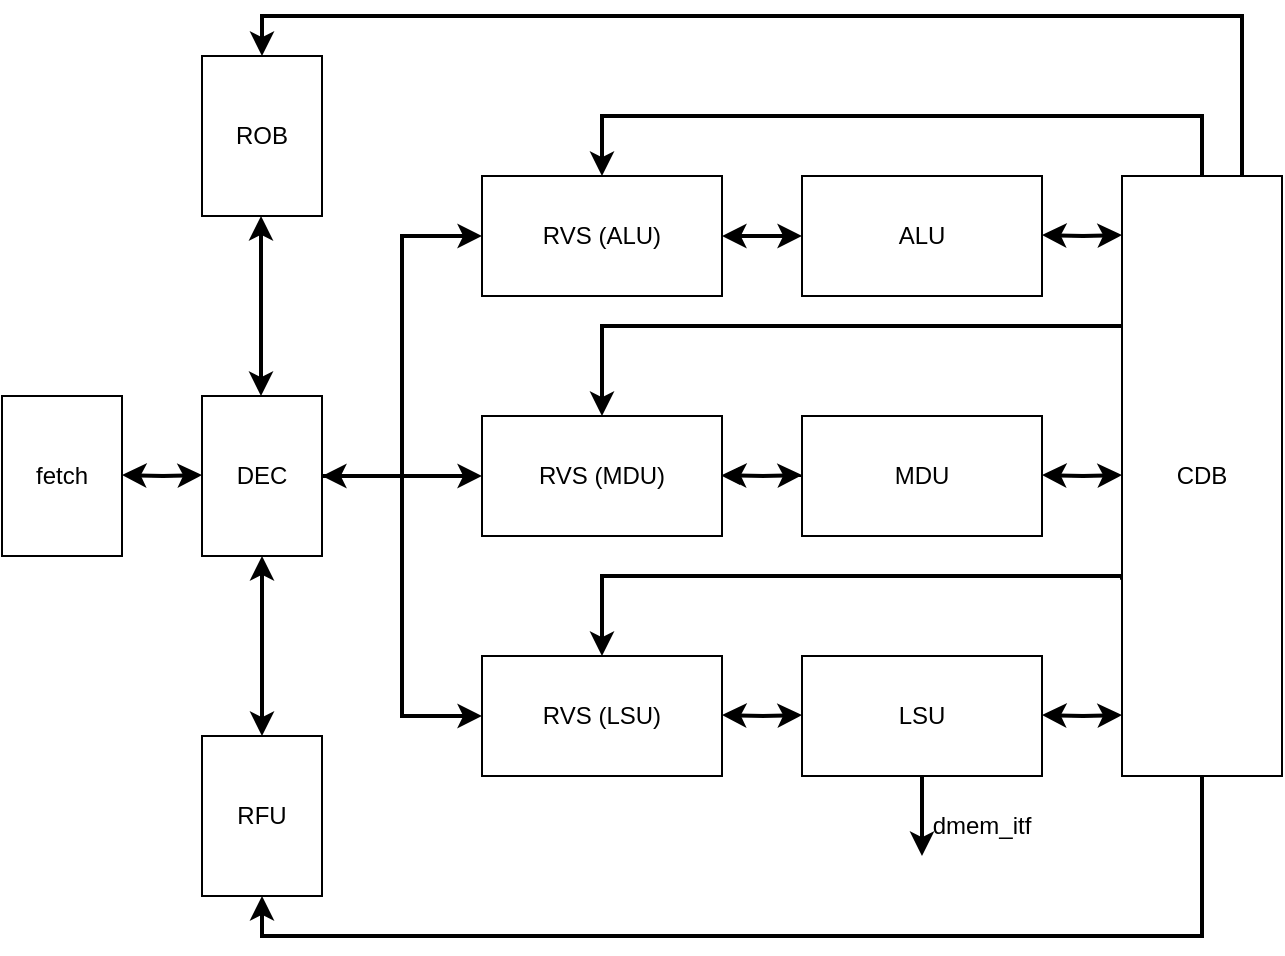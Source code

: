 <mxfile version="24.8.3">
  <diagram name="第 1 页" id="cf4lv0DjqcVaf9eOS_rm">
    <mxGraphModel dx="954" dy="618" grid="1" gridSize="10" guides="1" tooltips="1" connect="1" arrows="1" fold="1" page="1" pageScale="1" pageWidth="827" pageHeight="1169" math="0" shadow="0">
      <root>
        <mxCell id="0" />
        <mxCell id="1" parent="0" />
        <mxCell id="c09uwDpbPsvHTx2rozF1-1" value="fetch" style="whiteSpace=wrap;html=1;" parent="1" vertex="1">
          <mxGeometry x="40" y="230" width="60" height="80" as="geometry" />
        </mxCell>
        <mxCell id="c09uwDpbPsvHTx2rozF1-25" style="edgeStyle=orthogonalEdgeStyle;rounded=0;orthogonalLoop=1;jettySize=auto;html=1;exitX=1;exitY=0.5;exitDx=0;exitDy=0;entryX=0;entryY=0.5;entryDx=0;entryDy=0;startArrow=classic;startFill=1;strokeWidth=2;" parent="1" source="c09uwDpbPsvHTx2rozF1-2" target="c09uwDpbPsvHTx2rozF1-5" edge="1">
          <mxGeometry relative="1" as="geometry" />
        </mxCell>
        <mxCell id="c09uwDpbPsvHTx2rozF1-28" style="edgeStyle=orthogonalEdgeStyle;rounded=0;orthogonalLoop=1;jettySize=auto;html=1;entryX=0;entryY=0.5;entryDx=0;entryDy=0;strokeWidth=2;" parent="1" source="c09uwDpbPsvHTx2rozF1-2" target="c09uwDpbPsvHTx2rozF1-4" edge="1">
          <mxGeometry relative="1" as="geometry" />
        </mxCell>
        <mxCell id="c09uwDpbPsvHTx2rozF1-32" style="edgeStyle=orthogonalEdgeStyle;rounded=0;orthogonalLoop=1;jettySize=auto;html=1;exitX=1;exitY=0.5;exitDx=0;exitDy=0;entryX=0;entryY=0.5;entryDx=0;entryDy=0;strokeWidth=2;" parent="1" source="c09uwDpbPsvHTx2rozF1-2" target="c09uwDpbPsvHTx2rozF1-6" edge="1">
          <mxGeometry relative="1" as="geometry" />
        </mxCell>
        <mxCell id="c09uwDpbPsvHTx2rozF1-40" style="edgeStyle=orthogonalEdgeStyle;rounded=0;orthogonalLoop=1;jettySize=auto;html=1;exitX=0.5;exitY=1;exitDx=0;exitDy=0;startArrow=classic;startFill=1;strokeWidth=2;" parent="1" source="c09uwDpbPsvHTx2rozF1-2" target="c09uwDpbPsvHTx2rozF1-38" edge="1">
          <mxGeometry relative="1" as="geometry" />
        </mxCell>
        <mxCell id="c09uwDpbPsvHTx2rozF1-2" value="DEC" style="whiteSpace=wrap;html=1;" parent="1" vertex="1">
          <mxGeometry x="140" y="230" width="60" height="80" as="geometry" />
        </mxCell>
        <mxCell id="c09uwDpbPsvHTx2rozF1-11" style="edgeStyle=orthogonalEdgeStyle;rounded=0;orthogonalLoop=1;jettySize=auto;html=1;exitX=1;exitY=0.5;exitDx=0;exitDy=0;entryX=0;entryY=0.5;entryDx=0;entryDy=0;startArrow=classic;startFill=1;strokeWidth=2;" parent="1" source="c09uwDpbPsvHTx2rozF1-4" target="c09uwDpbPsvHTx2rozF1-7" edge="1">
          <mxGeometry relative="1" as="geometry" />
        </mxCell>
        <mxCell id="c09uwDpbPsvHTx2rozF1-4" value="RVS (ALU)" style="rounded=0;whiteSpace=wrap;html=1;" parent="1" vertex="1">
          <mxGeometry x="280" y="120" width="120" height="60" as="geometry" />
        </mxCell>
        <mxCell id="c09uwDpbPsvHTx2rozF1-5" value="RVS (MDU)" style="rounded=0;whiteSpace=wrap;html=1;" parent="1" vertex="1">
          <mxGeometry x="280" y="240" width="120" height="60" as="geometry" />
        </mxCell>
        <mxCell id="c09uwDpbPsvHTx2rozF1-6" value="RVS (LSU)" style="rounded=0;whiteSpace=wrap;html=1;" parent="1" vertex="1">
          <mxGeometry x="280" y="360" width="120" height="60" as="geometry" />
        </mxCell>
        <mxCell id="c09uwDpbPsvHTx2rozF1-7" value="ALU" style="rounded=0;whiteSpace=wrap;html=1;" parent="1" vertex="1">
          <mxGeometry x="440" y="120" width="120" height="60" as="geometry" />
        </mxCell>
        <mxCell id="c09uwDpbPsvHTx2rozF1-33" value="" style="edgeStyle=orthogonalEdgeStyle;rounded=0;orthogonalLoop=1;jettySize=auto;html=1;" parent="1" source="c09uwDpbPsvHTx2rozF1-8" target="c09uwDpbPsvHTx2rozF1-5" edge="1">
          <mxGeometry relative="1" as="geometry" />
        </mxCell>
        <mxCell id="c09uwDpbPsvHTx2rozF1-8" value="MDU" style="rounded=0;whiteSpace=wrap;html=1;" parent="1" vertex="1">
          <mxGeometry x="440" y="240" width="120" height="60" as="geometry" />
        </mxCell>
        <mxCell id="c09uwDpbPsvHTx2rozF1-42" style="edgeStyle=orthogonalEdgeStyle;rounded=0;orthogonalLoop=1;jettySize=auto;html=1;exitX=0.5;exitY=1;exitDx=0;exitDy=0;strokeWidth=2;" parent="1" source="c09uwDpbPsvHTx2rozF1-9" edge="1">
          <mxGeometry relative="1" as="geometry">
            <mxPoint x="500" y="460" as="targetPoint" />
          </mxGeometry>
        </mxCell>
        <mxCell id="c09uwDpbPsvHTx2rozF1-9" value="LSU" style="rounded=0;whiteSpace=wrap;html=1;" parent="1" vertex="1">
          <mxGeometry x="440" y="360" width="120" height="60" as="geometry" />
        </mxCell>
        <mxCell id="c09uwDpbPsvHTx2rozF1-35" style="edgeStyle=orthogonalEdgeStyle;rounded=0;orthogonalLoop=1;jettySize=auto;html=1;exitX=0.5;exitY=0;exitDx=0;exitDy=0;entryX=0.5;entryY=0;entryDx=0;entryDy=0;strokeWidth=2;" parent="1" source="c09uwDpbPsvHTx2rozF1-10" target="c09uwDpbPsvHTx2rozF1-4" edge="1">
          <mxGeometry relative="1" as="geometry">
            <Array as="points">
              <mxPoint x="640" y="90" />
              <mxPoint x="340" y="90" />
            </Array>
          </mxGeometry>
        </mxCell>
        <mxCell id="c09uwDpbPsvHTx2rozF1-36" style="edgeStyle=orthogonalEdgeStyle;rounded=0;orthogonalLoop=1;jettySize=auto;html=1;exitX=0;exitY=0.25;exitDx=0;exitDy=0;entryX=0.5;entryY=0;entryDx=0;entryDy=0;strokeWidth=2;" parent="1" source="c09uwDpbPsvHTx2rozF1-10" target="c09uwDpbPsvHTx2rozF1-5" edge="1">
          <mxGeometry relative="1" as="geometry" />
        </mxCell>
        <mxCell id="c09uwDpbPsvHTx2rozF1-39" style="edgeStyle=orthogonalEdgeStyle;rounded=0;orthogonalLoop=1;jettySize=auto;html=1;exitX=0.5;exitY=1;exitDx=0;exitDy=0;entryX=0.5;entryY=1;entryDx=0;entryDy=0;strokeWidth=2;" parent="1" source="c09uwDpbPsvHTx2rozF1-10" target="c09uwDpbPsvHTx2rozF1-38" edge="1">
          <mxGeometry relative="1" as="geometry" />
        </mxCell>
        <mxCell id="c09uwDpbPsvHTx2rozF1-41" style="edgeStyle=orthogonalEdgeStyle;rounded=0;orthogonalLoop=1;jettySize=auto;html=1;exitX=0;exitY=0.673;exitDx=0;exitDy=0;entryX=0.5;entryY=0;entryDx=0;entryDy=0;strokeWidth=2;exitPerimeter=0;" parent="1" source="c09uwDpbPsvHTx2rozF1-10" target="c09uwDpbPsvHTx2rozF1-6" edge="1">
          <mxGeometry relative="1" as="geometry">
            <Array as="points">
              <mxPoint x="600" y="320" />
              <mxPoint x="340" y="320" />
            </Array>
          </mxGeometry>
        </mxCell>
        <mxCell id="9HGeAheCgVv3gzPpIbUz-4" style="edgeStyle=orthogonalEdgeStyle;rounded=0;orthogonalLoop=1;jettySize=auto;html=1;exitX=0.75;exitY=0;exitDx=0;exitDy=0;entryX=0.5;entryY=0;entryDx=0;entryDy=0;strokeWidth=2;" edge="1" parent="1" source="c09uwDpbPsvHTx2rozF1-10" target="9HGeAheCgVv3gzPpIbUz-1">
          <mxGeometry relative="1" as="geometry" />
        </mxCell>
        <mxCell id="c09uwDpbPsvHTx2rozF1-10" value="CDB" style="rounded=0;whiteSpace=wrap;html=1;" parent="1" vertex="1">
          <mxGeometry x="600" y="120" width="80" height="300" as="geometry" />
        </mxCell>
        <mxCell id="c09uwDpbPsvHTx2rozF1-13" style="edgeStyle=orthogonalEdgeStyle;rounded=0;orthogonalLoop=1;jettySize=auto;html=1;exitX=1;exitY=0.5;exitDx=0;exitDy=0;entryX=0;entryY=0.5;entryDx=0;entryDy=0;startArrow=classic;startFill=1;strokeWidth=2;" parent="1" edge="1">
          <mxGeometry relative="1" as="geometry">
            <mxPoint x="400" y="269.5" as="sourcePoint" />
            <mxPoint x="440" y="269.5" as="targetPoint" />
          </mxGeometry>
        </mxCell>
        <mxCell id="c09uwDpbPsvHTx2rozF1-14" style="edgeStyle=orthogonalEdgeStyle;rounded=0;orthogonalLoop=1;jettySize=auto;html=1;exitX=1;exitY=0.5;exitDx=0;exitDy=0;entryX=0;entryY=0.5;entryDx=0;entryDy=0;startArrow=classic;startFill=1;strokeWidth=2;" parent="1" edge="1">
          <mxGeometry relative="1" as="geometry">
            <mxPoint x="400" y="389.5" as="sourcePoint" />
            <mxPoint x="440" y="389.5" as="targetPoint" />
          </mxGeometry>
        </mxCell>
        <mxCell id="c09uwDpbPsvHTx2rozF1-22" style="edgeStyle=orthogonalEdgeStyle;rounded=0;orthogonalLoop=1;jettySize=auto;html=1;exitX=1;exitY=0.5;exitDx=0;exitDy=0;entryX=0;entryY=0.5;entryDx=0;entryDy=0;startArrow=classic;startFill=1;strokeWidth=2;" parent="1" edge="1">
          <mxGeometry relative="1" as="geometry">
            <mxPoint x="560" y="149.5" as="sourcePoint" />
            <mxPoint x="600" y="149.5" as="targetPoint" />
          </mxGeometry>
        </mxCell>
        <mxCell id="c09uwDpbPsvHTx2rozF1-23" style="edgeStyle=orthogonalEdgeStyle;rounded=0;orthogonalLoop=1;jettySize=auto;html=1;exitX=1;exitY=0.5;exitDx=0;exitDy=0;entryX=0;entryY=0.5;entryDx=0;entryDy=0;startArrow=classic;startFill=1;strokeWidth=2;" parent="1" edge="1">
          <mxGeometry relative="1" as="geometry">
            <mxPoint x="560" y="269.5" as="sourcePoint" />
            <mxPoint x="600" y="269.5" as="targetPoint" />
          </mxGeometry>
        </mxCell>
        <mxCell id="c09uwDpbPsvHTx2rozF1-24" style="edgeStyle=orthogonalEdgeStyle;rounded=0;orthogonalLoop=1;jettySize=auto;html=1;exitX=1;exitY=0.5;exitDx=0;exitDy=0;entryX=0;entryY=0.5;entryDx=0;entryDy=0;startArrow=classic;startFill=1;strokeWidth=2;" parent="1" edge="1">
          <mxGeometry relative="1" as="geometry">
            <mxPoint x="560" y="389.5" as="sourcePoint" />
            <mxPoint x="600" y="389.5" as="targetPoint" />
          </mxGeometry>
        </mxCell>
        <mxCell id="c09uwDpbPsvHTx2rozF1-34" style="edgeStyle=orthogonalEdgeStyle;rounded=0;orthogonalLoop=1;jettySize=auto;html=1;exitX=1;exitY=0.5;exitDx=0;exitDy=0;entryX=0;entryY=0.5;entryDx=0;entryDy=0;startArrow=classic;startFill=1;strokeWidth=2;" parent="1" edge="1">
          <mxGeometry relative="1" as="geometry">
            <mxPoint x="100" y="269.5" as="sourcePoint" />
            <mxPoint x="140" y="269.5" as="targetPoint" />
          </mxGeometry>
        </mxCell>
        <mxCell id="c09uwDpbPsvHTx2rozF1-38" value="RFU" style="whiteSpace=wrap;html=1;" parent="1" vertex="1">
          <mxGeometry x="140" y="400" width="60" height="80" as="geometry" />
        </mxCell>
        <mxCell id="c09uwDpbPsvHTx2rozF1-45" value="dmem_itf" style="text;html=1;align=center;verticalAlign=middle;whiteSpace=wrap;rounded=0;" parent="1" vertex="1">
          <mxGeometry x="500" y="430" width="60" height="30" as="geometry" />
        </mxCell>
        <mxCell id="9HGeAheCgVv3gzPpIbUz-1" value="ROB" style="whiteSpace=wrap;html=1;" vertex="1" parent="1">
          <mxGeometry x="140" y="60" width="60" height="80" as="geometry" />
        </mxCell>
        <mxCell id="9HGeAheCgVv3gzPpIbUz-3" style="edgeStyle=orthogonalEdgeStyle;rounded=0;orthogonalLoop=1;jettySize=auto;html=1;exitX=0.5;exitY=1;exitDx=0;exitDy=0;startArrow=classic;startFill=1;strokeWidth=2;" edge="1" parent="1">
          <mxGeometry relative="1" as="geometry">
            <mxPoint x="169.5" y="140" as="sourcePoint" />
            <mxPoint x="169.5" y="230" as="targetPoint" />
          </mxGeometry>
        </mxCell>
      </root>
    </mxGraphModel>
  </diagram>
</mxfile>
